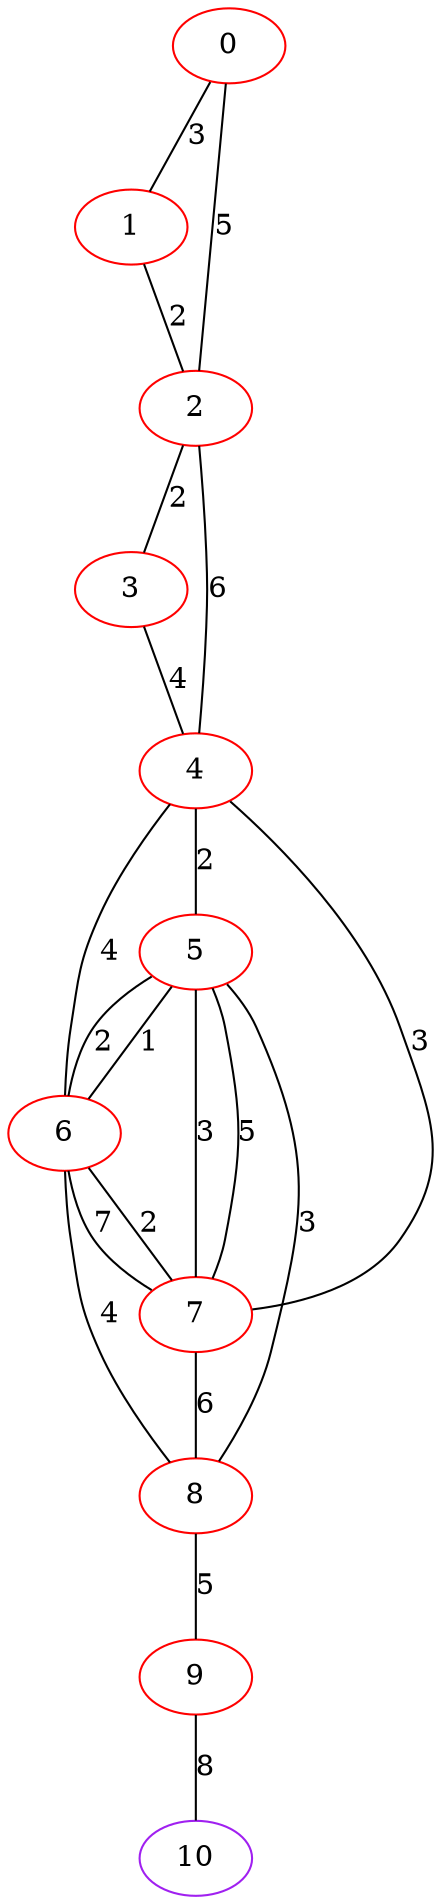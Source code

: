 graph "" {
0 [color=red, weight=1];
1 [color=red, weight=1];
2 [color=red, weight=1];
3 [color=red, weight=1];
4 [color=red, weight=1];
5 [color=red, weight=1];
6 [color=red, weight=1];
7 [color=red, weight=1];
8 [color=red, weight=1];
9 [color=red, weight=1];
10 [color=purple, weight=4];
0 -- 1  [key=0, label=3];
0 -- 2  [key=0, label=5];
1 -- 2  [key=0, label=2];
2 -- 3  [key=0, label=2];
2 -- 4  [key=0, label=6];
3 -- 4  [key=0, label=4];
4 -- 5  [key=0, label=2];
4 -- 6  [key=0, label=4];
4 -- 7  [key=0, label=3];
5 -- 8  [key=0, label=3];
5 -- 6  [key=0, label=1];
5 -- 6  [key=1, label=2];
5 -- 7  [key=0, label=3];
5 -- 7  [key=1, label=5];
6 -- 8  [key=0, label=4];
6 -- 7  [key=0, label=2];
6 -- 7  [key=1, label=7];
7 -- 8  [key=0, label=6];
8 -- 9  [key=0, label=5];
9 -- 10  [key=0, label=8];
}
